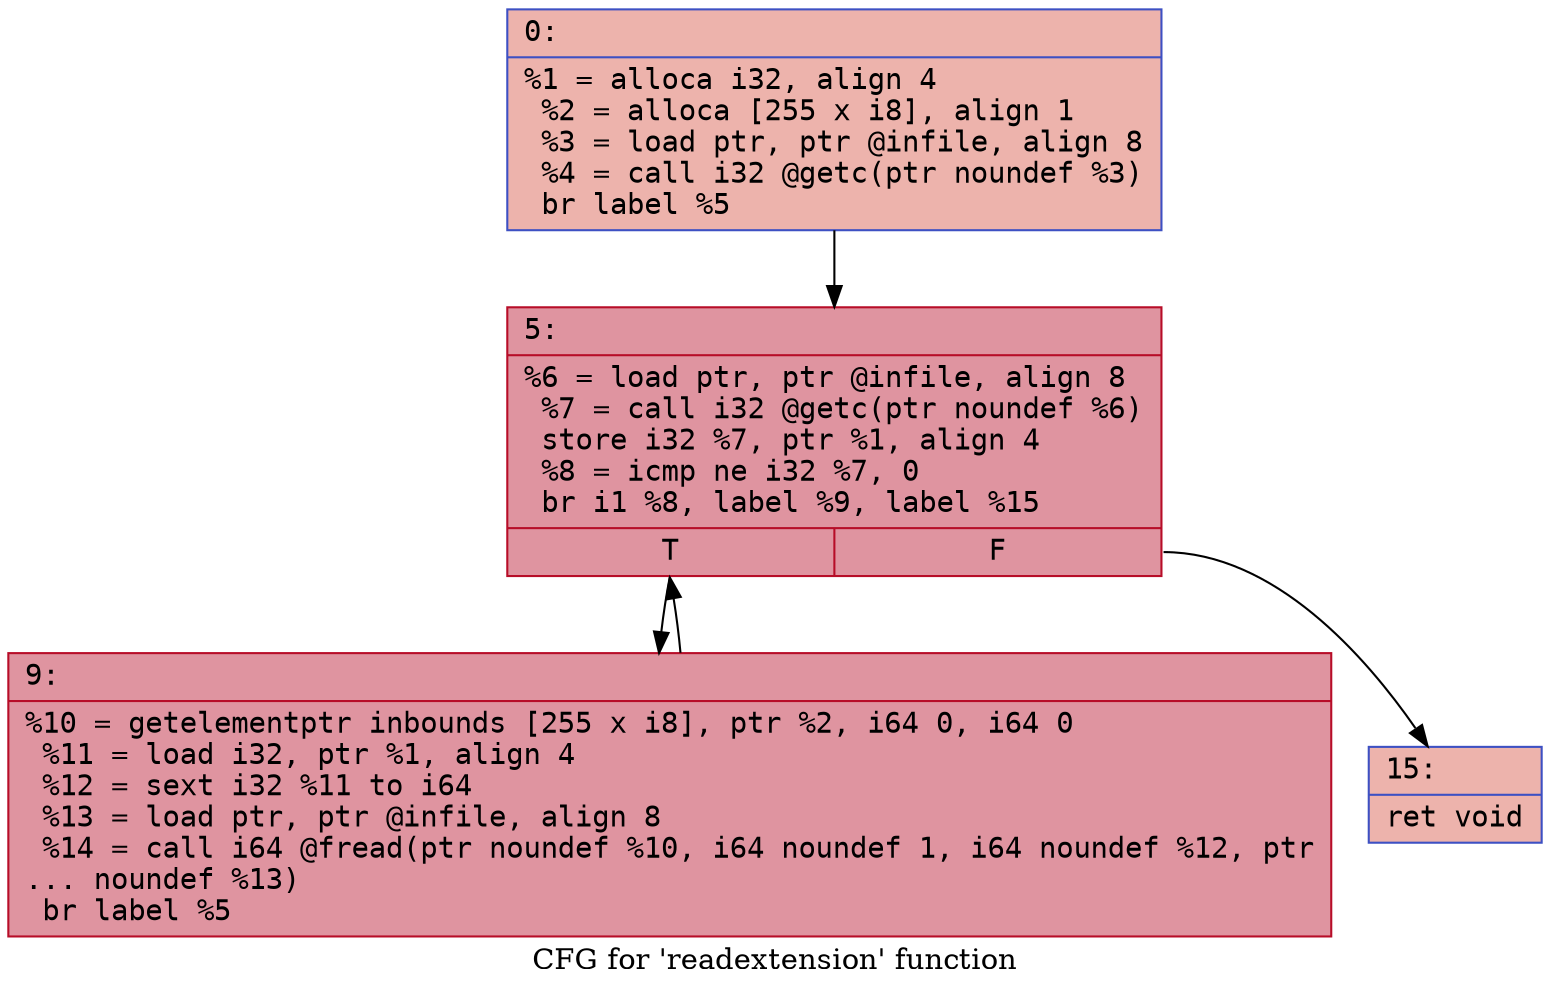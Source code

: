 digraph "CFG for 'readextension' function" {
	label="CFG for 'readextension' function";

	Node0x600003634190 [shape=record,color="#3d50c3ff", style=filled, fillcolor="#d6524470" fontname="Courier",label="{0:\l|  %1 = alloca i32, align 4\l  %2 = alloca [255 x i8], align 1\l  %3 = load ptr, ptr @infile, align 8\l  %4 = call i32 @getc(ptr noundef %3)\l  br label %5\l}"];
	Node0x600003634190 -> Node0x6000036341e0[tooltip="0 -> 5\nProbability 100.00%" ];
	Node0x6000036341e0 [shape=record,color="#b70d28ff", style=filled, fillcolor="#b70d2870" fontname="Courier",label="{5:\l|  %6 = load ptr, ptr @infile, align 8\l  %7 = call i32 @getc(ptr noundef %6)\l  store i32 %7, ptr %1, align 4\l  %8 = icmp ne i32 %7, 0\l  br i1 %8, label %9, label %15\l|{<s0>T|<s1>F}}"];
	Node0x6000036341e0:s0 -> Node0x600003634230[tooltip="5 -> 9\nProbability 96.88%" ];
	Node0x6000036341e0:s1 -> Node0x600003634280[tooltip="5 -> 15\nProbability 3.12%" ];
	Node0x600003634230 [shape=record,color="#b70d28ff", style=filled, fillcolor="#b70d2870" fontname="Courier",label="{9:\l|  %10 = getelementptr inbounds [255 x i8], ptr %2, i64 0, i64 0\l  %11 = load i32, ptr %1, align 4\l  %12 = sext i32 %11 to i64\l  %13 = load ptr, ptr @infile, align 8\l  %14 = call i64 @fread(ptr noundef %10, i64 noundef 1, i64 noundef %12, ptr\l... noundef %13)\l  br label %5\l}"];
	Node0x600003634230 -> Node0x6000036341e0[tooltip="9 -> 5\nProbability 100.00%" ];
	Node0x600003634280 [shape=record,color="#3d50c3ff", style=filled, fillcolor="#d6524470" fontname="Courier",label="{15:\l|  ret void\l}"];
}
